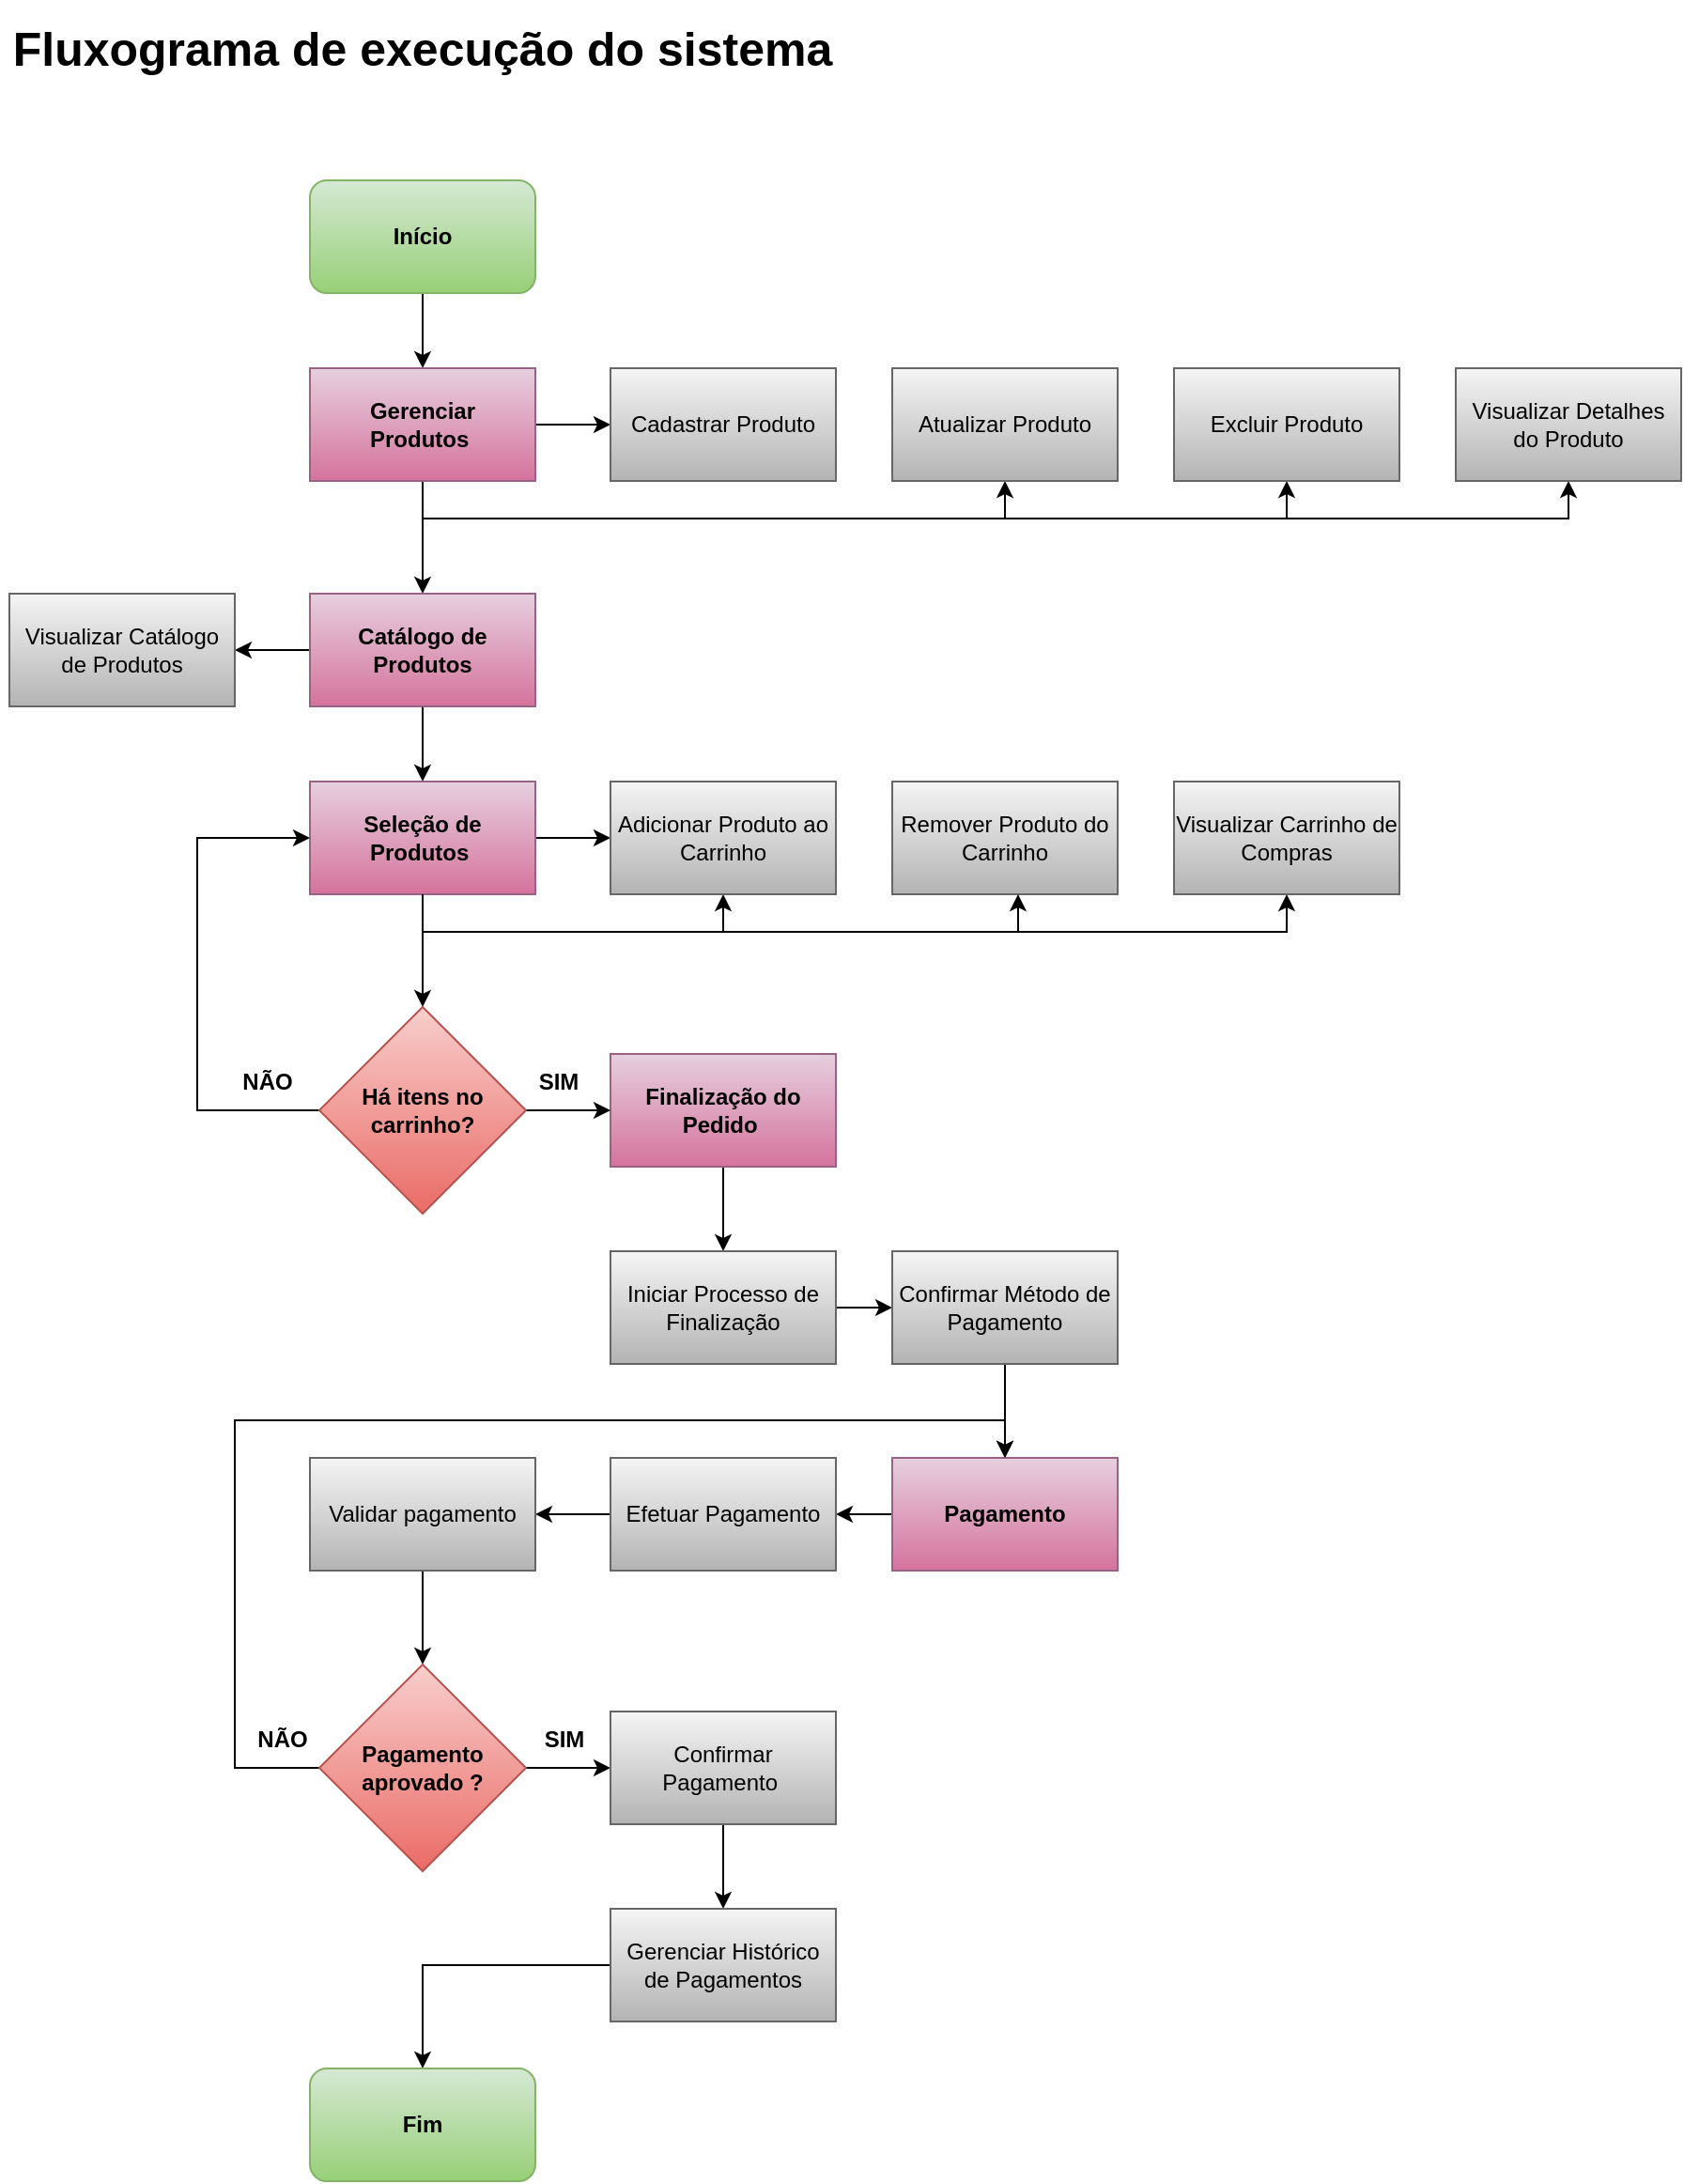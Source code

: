 <mxfile version="22.0.2" type="device">
  <diagram name="Página-1" id="WjtzqItmmGRB0xnHGxJ9">
    <mxGraphModel dx="880" dy="532" grid="1" gridSize="10" guides="1" tooltips="1" connect="1" arrows="1" fold="1" page="1" pageScale="1" pageWidth="827" pageHeight="1169" math="0" shadow="0">
      <root>
        <mxCell id="0" />
        <mxCell id="1" parent="0" />
        <mxCell id="qa6EfuLr2vhQDZiL_OuZ-7" style="edgeStyle=orthogonalEdgeStyle;rounded=0;orthogonalLoop=1;jettySize=auto;html=1;entryX=0.5;entryY=0;entryDx=0;entryDy=0;" parent="1" source="qa6EfuLr2vhQDZiL_OuZ-1" target="qa6EfuLr2vhQDZiL_OuZ-2" edge="1">
          <mxGeometry relative="1" as="geometry" />
        </mxCell>
        <mxCell id="qa6EfuLr2vhQDZiL_OuZ-1" value="&lt;b&gt;Início&lt;/b&gt;" style="rounded=1;whiteSpace=wrap;html=1;fillColor=#d5e8d4;gradientColor=#97d077;strokeColor=#82b366;" parent="1" vertex="1">
          <mxGeometry x="200" y="96" width="120" height="60" as="geometry" />
        </mxCell>
        <mxCell id="qa6EfuLr2vhQDZiL_OuZ-25" style="edgeStyle=orthogonalEdgeStyle;rounded=0;orthogonalLoop=1;jettySize=auto;html=1;entryX=0;entryY=0.5;entryDx=0;entryDy=0;" parent="1" source="qa6EfuLr2vhQDZiL_OuZ-2" target="qa6EfuLr2vhQDZiL_OuZ-4" edge="1">
          <mxGeometry relative="1" as="geometry" />
        </mxCell>
        <mxCell id="qa6EfuLr2vhQDZiL_OuZ-32" style="edgeStyle=orthogonalEdgeStyle;rounded=0;orthogonalLoop=1;jettySize=auto;html=1;entryX=0.5;entryY=0;entryDx=0;entryDy=0;" parent="1" source="qa6EfuLr2vhQDZiL_OuZ-2" target="qa6EfuLr2vhQDZiL_OuZ-14" edge="1">
          <mxGeometry relative="1" as="geometry" />
        </mxCell>
        <mxCell id="qa6EfuLr2vhQDZiL_OuZ-80" style="edgeStyle=orthogonalEdgeStyle;rounded=0;orthogonalLoop=1;jettySize=auto;html=1;entryX=0.5;entryY=1;entryDx=0;entryDy=0;" parent="1" source="qa6EfuLr2vhQDZiL_OuZ-2" target="qa6EfuLr2vhQDZiL_OuZ-5" edge="1">
          <mxGeometry relative="1" as="geometry">
            <Array as="points">
              <mxPoint x="260" y="276" />
              <mxPoint x="570" y="276" />
            </Array>
          </mxGeometry>
        </mxCell>
        <mxCell id="qa6EfuLr2vhQDZiL_OuZ-81" style="edgeStyle=orthogonalEdgeStyle;rounded=0;orthogonalLoop=1;jettySize=auto;html=1;entryX=0.5;entryY=1;entryDx=0;entryDy=0;" parent="1" source="qa6EfuLr2vhQDZiL_OuZ-2" target="qa6EfuLr2vhQDZiL_OuZ-6" edge="1">
          <mxGeometry relative="1" as="geometry">
            <Array as="points">
              <mxPoint x="260" y="276" />
              <mxPoint x="720" y="276" />
            </Array>
          </mxGeometry>
        </mxCell>
        <mxCell id="qa6EfuLr2vhQDZiL_OuZ-82" style="edgeStyle=orthogonalEdgeStyle;rounded=0;orthogonalLoop=1;jettySize=auto;html=1;entryX=0.5;entryY=1;entryDx=0;entryDy=0;" parent="1" source="qa6EfuLr2vhQDZiL_OuZ-2" target="qa6EfuLr2vhQDZiL_OuZ-3" edge="1">
          <mxGeometry relative="1" as="geometry">
            <Array as="points">
              <mxPoint x="260" y="276" />
              <mxPoint x="870" y="276" />
            </Array>
          </mxGeometry>
        </mxCell>
        <mxCell id="qa6EfuLr2vhQDZiL_OuZ-2" value="&lt;b&gt;Gerenciar &lt;br&gt;Produtos&amp;nbsp;&lt;/b&gt;" style="rounded=0;whiteSpace=wrap;html=1;fillColor=#e6d0de;gradientColor=#d5739d;strokeColor=#996185;" parent="1" vertex="1">
          <mxGeometry x="200" y="196" width="120" height="60" as="geometry" />
        </mxCell>
        <mxCell id="qa6EfuLr2vhQDZiL_OuZ-3" value="Visualizar Detalhes do Produto" style="rounded=0;whiteSpace=wrap;html=1;fillColor=#f5f5f5;strokeColor=#666666;gradientColor=#b3b3b3;" parent="1" vertex="1">
          <mxGeometry x="810" y="196" width="120" height="60" as="geometry" />
        </mxCell>
        <mxCell id="qa6EfuLr2vhQDZiL_OuZ-4" value="Cadastrar Produto" style="rounded=0;whiteSpace=wrap;html=1;fillColor=#f5f5f5;strokeColor=#666666;gradientColor=#b3b3b3;" parent="1" vertex="1">
          <mxGeometry x="360" y="196" width="120" height="60" as="geometry" />
        </mxCell>
        <mxCell id="qa6EfuLr2vhQDZiL_OuZ-5" value="Atualizar Produto" style="rounded=0;whiteSpace=wrap;html=1;fillColor=#f5f5f5;strokeColor=#666666;gradientColor=#b3b3b3;" parent="1" vertex="1">
          <mxGeometry x="510" y="196" width="120" height="60" as="geometry" />
        </mxCell>
        <mxCell id="qa6EfuLr2vhQDZiL_OuZ-6" value="Excluir Produto" style="rounded=0;whiteSpace=wrap;html=1;fillColor=#f5f5f5;strokeColor=#666666;gradientColor=#b3b3b3;" parent="1" vertex="1">
          <mxGeometry x="660" y="196" width="120" height="60" as="geometry" />
        </mxCell>
        <mxCell id="qa6EfuLr2vhQDZiL_OuZ-33" style="edgeStyle=orthogonalEdgeStyle;rounded=0;orthogonalLoop=1;jettySize=auto;html=1;entryX=1;entryY=0.5;entryDx=0;entryDy=0;" parent="1" source="qa6EfuLr2vhQDZiL_OuZ-14" target="qa6EfuLr2vhQDZiL_OuZ-15" edge="1">
          <mxGeometry relative="1" as="geometry" />
        </mxCell>
        <mxCell id="qa6EfuLr2vhQDZiL_OuZ-34" style="edgeStyle=orthogonalEdgeStyle;rounded=0;orthogonalLoop=1;jettySize=auto;html=1;entryX=0.5;entryY=0;entryDx=0;entryDy=0;" parent="1" source="qa6EfuLr2vhQDZiL_OuZ-14" target="qa6EfuLr2vhQDZiL_OuZ-22" edge="1">
          <mxGeometry relative="1" as="geometry" />
        </mxCell>
        <mxCell id="qa6EfuLr2vhQDZiL_OuZ-14" value="&lt;b&gt;Catálogo de Produtos&lt;/b&gt;" style="rounded=0;whiteSpace=wrap;html=1;fillColor=#e6d0de;gradientColor=#d5739d;strokeColor=#996185;" parent="1" vertex="1">
          <mxGeometry x="200" y="316" width="120" height="60" as="geometry" />
        </mxCell>
        <mxCell id="qa6EfuLr2vhQDZiL_OuZ-15" value="Visualizar Catálogo de Produtos" style="rounded=0;whiteSpace=wrap;html=1;fillColor=#f5f5f5;gradientColor=#b3b3b3;strokeColor=#666666;" parent="1" vertex="1">
          <mxGeometry x="40" y="316" width="120" height="60" as="geometry" />
        </mxCell>
        <mxCell id="qa6EfuLr2vhQDZiL_OuZ-37" style="edgeStyle=orthogonalEdgeStyle;rounded=0;orthogonalLoop=1;jettySize=auto;html=1;entryX=0;entryY=0.5;entryDx=0;entryDy=0;" parent="1" source="qa6EfuLr2vhQDZiL_OuZ-22" target="qa6EfuLr2vhQDZiL_OuZ-24" edge="1">
          <mxGeometry relative="1" as="geometry" />
        </mxCell>
        <mxCell id="qa6EfuLr2vhQDZiL_OuZ-54" style="edgeStyle=orthogonalEdgeStyle;rounded=0;orthogonalLoop=1;jettySize=auto;html=1;entryX=0.5;entryY=0;entryDx=0;entryDy=0;" parent="1" source="qa6EfuLr2vhQDZiL_OuZ-22" target="qa6EfuLr2vhQDZiL_OuZ-53" edge="1">
          <mxGeometry relative="1" as="geometry" />
        </mxCell>
        <mxCell id="qa6EfuLr2vhQDZiL_OuZ-83" style="edgeStyle=orthogonalEdgeStyle;rounded=0;orthogonalLoop=1;jettySize=auto;html=1;entryX=0.5;entryY=1;entryDx=0;entryDy=0;" parent="1" source="qa6EfuLr2vhQDZiL_OuZ-22" target="qa6EfuLr2vhQDZiL_OuZ-24" edge="1">
          <mxGeometry relative="1" as="geometry">
            <Array as="points">
              <mxPoint x="260" y="496" />
              <mxPoint x="420" y="496" />
            </Array>
          </mxGeometry>
        </mxCell>
        <mxCell id="qa6EfuLr2vhQDZiL_OuZ-85" style="edgeStyle=orthogonalEdgeStyle;rounded=0;orthogonalLoop=1;jettySize=auto;html=1;entryX=0.5;entryY=1;entryDx=0;entryDy=0;" parent="1" source="qa6EfuLr2vhQDZiL_OuZ-22" target="qa6EfuLr2vhQDZiL_OuZ-36" edge="1">
          <mxGeometry relative="1" as="geometry">
            <Array as="points">
              <mxPoint x="260" y="496" />
              <mxPoint x="720" y="496" />
            </Array>
          </mxGeometry>
        </mxCell>
        <mxCell id="qa6EfuLr2vhQDZiL_OuZ-22" value="&lt;b&gt;Seleção de Produtos&amp;nbsp;&lt;/b&gt;" style="rounded=0;whiteSpace=wrap;html=1;fillColor=#e6d0de;gradientColor=#d5739d;strokeColor=#996185;" parent="1" vertex="1">
          <mxGeometry x="200" y="416" width="120" height="60" as="geometry" />
        </mxCell>
        <mxCell id="qa6EfuLr2vhQDZiL_OuZ-24" value="Adicionar Produto ao Carrinho" style="rounded=0;whiteSpace=wrap;html=1;fillColor=#f5f5f5;strokeColor=#666666;gradientColor=#b3b3b3;" parent="1" vertex="1">
          <mxGeometry x="360" y="416" width="120" height="60" as="geometry" />
        </mxCell>
        <mxCell id="qa6EfuLr2vhQDZiL_OuZ-35" value="Remover Produto do Carrinho" style="rounded=0;whiteSpace=wrap;html=1;fillColor=#f5f5f5;strokeColor=#666666;gradientColor=#b3b3b3;" parent="1" vertex="1">
          <mxGeometry x="510" y="416" width="120" height="60" as="geometry" />
        </mxCell>
        <mxCell id="qa6EfuLr2vhQDZiL_OuZ-36" value="Visualizar Carrinho de Compras" style="rounded=0;whiteSpace=wrap;html=1;fillColor=#f5f5f5;strokeColor=#666666;gradientColor=#b3b3b3;" parent="1" vertex="1">
          <mxGeometry x="660" y="416" width="120" height="60" as="geometry" />
        </mxCell>
        <mxCell id="qa6EfuLr2vhQDZiL_OuZ-57" style="edgeStyle=orthogonalEdgeStyle;rounded=0;orthogonalLoop=1;jettySize=auto;html=1;entryX=0.5;entryY=0;entryDx=0;entryDy=0;" parent="1" source="qa6EfuLr2vhQDZiL_OuZ-40" target="qa6EfuLr2vhQDZiL_OuZ-42" edge="1">
          <mxGeometry relative="1" as="geometry" />
        </mxCell>
        <mxCell id="qa6EfuLr2vhQDZiL_OuZ-40" value="&lt;b&gt;Finalização do Pedido&amp;nbsp;&lt;/b&gt;" style="rounded=0;whiteSpace=wrap;html=1;fillColor=#e6d0de;gradientColor=#d5739d;strokeColor=#996185;" parent="1" vertex="1">
          <mxGeometry x="360" y="561" width="120" height="60" as="geometry" />
        </mxCell>
        <mxCell id="qa6EfuLr2vhQDZiL_OuZ-58" style="edgeStyle=orthogonalEdgeStyle;rounded=0;orthogonalLoop=1;jettySize=auto;html=1;entryX=0;entryY=0.5;entryDx=0;entryDy=0;" parent="1" source="qa6EfuLr2vhQDZiL_OuZ-42" target="qa6EfuLr2vhQDZiL_OuZ-43" edge="1">
          <mxGeometry relative="1" as="geometry" />
        </mxCell>
        <mxCell id="qa6EfuLr2vhQDZiL_OuZ-42" value="Iniciar Processo de Finalização" style="rounded=0;whiteSpace=wrap;html=1;fillColor=#f5f5f5;strokeColor=#666666;gradientColor=#b3b3b3;" parent="1" vertex="1">
          <mxGeometry x="360" y="666" width="120" height="60" as="geometry" />
        </mxCell>
        <mxCell id="qa6EfuLr2vhQDZiL_OuZ-86" style="edgeStyle=orthogonalEdgeStyle;rounded=0;orthogonalLoop=1;jettySize=auto;html=1;entryX=0.5;entryY=0;entryDx=0;entryDy=0;" parent="1" source="qa6EfuLr2vhQDZiL_OuZ-43" target="qa6EfuLr2vhQDZiL_OuZ-59" edge="1">
          <mxGeometry relative="1" as="geometry" />
        </mxCell>
        <mxCell id="qa6EfuLr2vhQDZiL_OuZ-43" value="Confirmar Método de Pagamento" style="rounded=0;whiteSpace=wrap;html=1;fillColor=#f5f5f5;strokeColor=#666666;gradientColor=#b3b3b3;" parent="1" vertex="1">
          <mxGeometry x="510" y="666" width="120" height="60" as="geometry" />
        </mxCell>
        <mxCell id="qa6EfuLr2vhQDZiL_OuZ-55" style="edgeStyle=orthogonalEdgeStyle;rounded=0;orthogonalLoop=1;jettySize=auto;html=1;entryX=0;entryY=0.5;entryDx=0;entryDy=0;" parent="1" source="qa6EfuLr2vhQDZiL_OuZ-53" target="qa6EfuLr2vhQDZiL_OuZ-40" edge="1">
          <mxGeometry relative="1" as="geometry" />
        </mxCell>
        <mxCell id="qa6EfuLr2vhQDZiL_OuZ-78" style="edgeStyle=orthogonalEdgeStyle;rounded=0;orthogonalLoop=1;jettySize=auto;html=1;entryX=0;entryY=0.5;entryDx=0;entryDy=0;" parent="1" source="qa6EfuLr2vhQDZiL_OuZ-53" target="qa6EfuLr2vhQDZiL_OuZ-22" edge="1">
          <mxGeometry relative="1" as="geometry">
            <mxPoint x="100" y="386" as="targetPoint" />
            <Array as="points">
              <mxPoint x="140" y="591" />
              <mxPoint x="140" y="446" />
            </Array>
          </mxGeometry>
        </mxCell>
        <mxCell id="qa6EfuLr2vhQDZiL_OuZ-53" value="&lt;b&gt;Há itens no carrinho?&lt;/b&gt;" style="rhombus;whiteSpace=wrap;html=1;fillColor=#f8cecc;gradientColor=#ea6b66;strokeColor=#b85450;" parent="1" vertex="1">
          <mxGeometry x="205" y="536" width="110" height="110" as="geometry" />
        </mxCell>
        <mxCell id="qa6EfuLr2vhQDZiL_OuZ-56" value="&lt;b&gt;SIM&lt;/b&gt;" style="text;html=1;align=center;verticalAlign=middle;resizable=0;points=[];autosize=1;strokeColor=none;fillColor=none;" parent="1" vertex="1">
          <mxGeometry x="312" y="561" width="40" height="30" as="geometry" />
        </mxCell>
        <mxCell id="qa6EfuLr2vhQDZiL_OuZ-63" style="edgeStyle=orthogonalEdgeStyle;rounded=0;orthogonalLoop=1;jettySize=auto;html=1;entryX=1;entryY=0.5;entryDx=0;entryDy=0;" parent="1" source="qa6EfuLr2vhQDZiL_OuZ-59" target="qa6EfuLr2vhQDZiL_OuZ-61" edge="1">
          <mxGeometry relative="1" as="geometry" />
        </mxCell>
        <mxCell id="qa6EfuLr2vhQDZiL_OuZ-59" value="&lt;b&gt;Pagamento&lt;/b&gt;" style="rounded=0;whiteSpace=wrap;html=1;fillColor=#e6d0de;gradientColor=#d5739d;strokeColor=#996185;" parent="1" vertex="1">
          <mxGeometry x="510" y="776" width="120" height="60" as="geometry" />
        </mxCell>
        <mxCell id="qa6EfuLr2vhQDZiL_OuZ-64" style="edgeStyle=orthogonalEdgeStyle;rounded=0;orthogonalLoop=1;jettySize=auto;html=1;" parent="1" source="qa6EfuLr2vhQDZiL_OuZ-61" target="qa6EfuLr2vhQDZiL_OuZ-62" edge="1">
          <mxGeometry relative="1" as="geometry" />
        </mxCell>
        <mxCell id="qa6EfuLr2vhQDZiL_OuZ-61" value="Efetuar Pagamento" style="rounded=0;whiteSpace=wrap;html=1;fillColor=#f5f5f5;strokeColor=#666666;gradientColor=#b3b3b3;" parent="1" vertex="1">
          <mxGeometry x="360" y="776" width="120" height="60" as="geometry" />
        </mxCell>
        <mxCell id="qa6EfuLr2vhQDZiL_OuZ-66" style="edgeStyle=orthogonalEdgeStyle;rounded=0;orthogonalLoop=1;jettySize=auto;html=1;entryX=0.5;entryY=0;entryDx=0;entryDy=0;" parent="1" source="qa6EfuLr2vhQDZiL_OuZ-62" target="qa6EfuLr2vhQDZiL_OuZ-65" edge="1">
          <mxGeometry relative="1" as="geometry" />
        </mxCell>
        <mxCell id="qa6EfuLr2vhQDZiL_OuZ-62" value="Validar pagamento" style="rounded=0;whiteSpace=wrap;html=1;fillColor=#f5f5f5;strokeColor=#666666;gradientColor=#b3b3b3;" parent="1" vertex="1">
          <mxGeometry x="200" y="776" width="120" height="60" as="geometry" />
        </mxCell>
        <mxCell id="qa6EfuLr2vhQDZiL_OuZ-69" style="edgeStyle=orthogonalEdgeStyle;rounded=0;orthogonalLoop=1;jettySize=auto;html=1;entryX=0;entryY=0.5;entryDx=0;entryDy=0;" parent="1" source="qa6EfuLr2vhQDZiL_OuZ-65" target="qa6EfuLr2vhQDZiL_OuZ-68" edge="1">
          <mxGeometry relative="1" as="geometry" />
        </mxCell>
        <mxCell id="qa6EfuLr2vhQDZiL_OuZ-87" style="edgeStyle=orthogonalEdgeStyle;rounded=0;orthogonalLoop=1;jettySize=auto;html=1;entryX=0.5;entryY=0;entryDx=0;entryDy=0;" parent="1" source="qa6EfuLr2vhQDZiL_OuZ-65" target="qa6EfuLr2vhQDZiL_OuZ-59" edge="1">
          <mxGeometry relative="1" as="geometry">
            <Array as="points">
              <mxPoint x="160" y="941" />
              <mxPoint x="160" y="756" />
              <mxPoint x="570" y="756" />
            </Array>
          </mxGeometry>
        </mxCell>
        <mxCell id="qa6EfuLr2vhQDZiL_OuZ-65" value="&lt;b&gt;Pagamento aprovado ?&lt;/b&gt;" style="rhombus;whiteSpace=wrap;html=1;fillColor=#f8cecc;gradientColor=#ea6b66;strokeColor=#b85450;" parent="1" vertex="1">
          <mxGeometry x="205" y="886" width="110" height="110" as="geometry" />
        </mxCell>
        <mxCell id="qa6EfuLr2vhQDZiL_OuZ-67" value="&lt;b&gt;SIM&lt;/b&gt;" style="text;html=1;align=center;verticalAlign=middle;resizable=0;points=[];autosize=1;strokeColor=none;fillColor=none;" parent="1" vertex="1">
          <mxGeometry x="315" y="911" width="40" height="30" as="geometry" />
        </mxCell>
        <mxCell id="qa6EfuLr2vhQDZiL_OuZ-75" style="edgeStyle=orthogonalEdgeStyle;rounded=0;orthogonalLoop=1;jettySize=auto;html=1;entryX=0.5;entryY=0;entryDx=0;entryDy=0;" parent="1" source="qa6EfuLr2vhQDZiL_OuZ-68" target="qa6EfuLr2vhQDZiL_OuZ-74" edge="1">
          <mxGeometry relative="1" as="geometry" />
        </mxCell>
        <mxCell id="qa6EfuLr2vhQDZiL_OuZ-68" value="Confirmar Pagamento&amp;nbsp;" style="rounded=0;whiteSpace=wrap;html=1;fillColor=#f5f5f5;strokeColor=#666666;gradientColor=#b3b3b3;" parent="1" vertex="1">
          <mxGeometry x="360" y="911" width="120" height="60" as="geometry" />
        </mxCell>
        <mxCell id="qa6EfuLr2vhQDZiL_OuZ-72" value="&lt;b&gt;NÃO&lt;/b&gt;" style="text;html=1;align=center;verticalAlign=middle;resizable=0;points=[];autosize=1;strokeColor=none;fillColor=none;" parent="1" vertex="1">
          <mxGeometry x="160" y="911" width="50" height="30" as="geometry" />
        </mxCell>
        <mxCell id="qa6EfuLr2vhQDZiL_OuZ-77" style="edgeStyle=orthogonalEdgeStyle;rounded=0;orthogonalLoop=1;jettySize=auto;html=1;" parent="1" source="qa6EfuLr2vhQDZiL_OuZ-74" target="qa6EfuLr2vhQDZiL_OuZ-76" edge="1">
          <mxGeometry relative="1" as="geometry" />
        </mxCell>
        <mxCell id="qa6EfuLr2vhQDZiL_OuZ-74" value="Gerenciar Histórico de Pagamentos" style="rounded=0;whiteSpace=wrap;html=1;fillColor=#f5f5f5;strokeColor=#666666;gradientColor=#b3b3b3;" parent="1" vertex="1">
          <mxGeometry x="360" y="1016" width="120" height="60" as="geometry" />
        </mxCell>
        <mxCell id="qa6EfuLr2vhQDZiL_OuZ-76" value="&lt;b&gt;Fim&lt;/b&gt;" style="rounded=1;whiteSpace=wrap;html=1;fillColor=#d5e8d4;gradientColor=#97d077;strokeColor=#82b366;" parent="1" vertex="1">
          <mxGeometry x="200" y="1101" width="120" height="60" as="geometry" />
        </mxCell>
        <mxCell id="qa6EfuLr2vhQDZiL_OuZ-79" value="&lt;b&gt;NÃO&lt;/b&gt;" style="text;html=1;align=center;verticalAlign=middle;resizable=0;points=[];autosize=1;strokeColor=none;fillColor=none;" parent="1" vertex="1">
          <mxGeometry x="152" y="561" width="50" height="30" as="geometry" />
        </mxCell>
        <mxCell id="qa6EfuLr2vhQDZiL_OuZ-84" style="edgeStyle=orthogonalEdgeStyle;rounded=0;orthogonalLoop=1;jettySize=auto;html=1;entryX=0.558;entryY=1;entryDx=0;entryDy=0;entryPerimeter=0;" parent="1" source="qa6EfuLr2vhQDZiL_OuZ-22" target="qa6EfuLr2vhQDZiL_OuZ-35" edge="1">
          <mxGeometry relative="1" as="geometry">
            <Array as="points">
              <mxPoint x="260" y="496" />
              <mxPoint x="577" y="496" />
            </Array>
          </mxGeometry>
        </mxCell>
        <mxCell id="RjBZTvuWgAqjzzVIJLm2-1" value="&lt;font style=&quot;font-size: 25px;&quot;&gt;&lt;b&gt;Fluxograma de execução do sistema&lt;/b&gt;&lt;/font&gt;" style="text;html=1;align=center;verticalAlign=middle;whiteSpace=wrap;rounded=0;" vertex="1" parent="1">
          <mxGeometry x="35" width="450" height="50" as="geometry" />
        </mxCell>
      </root>
    </mxGraphModel>
  </diagram>
</mxfile>
